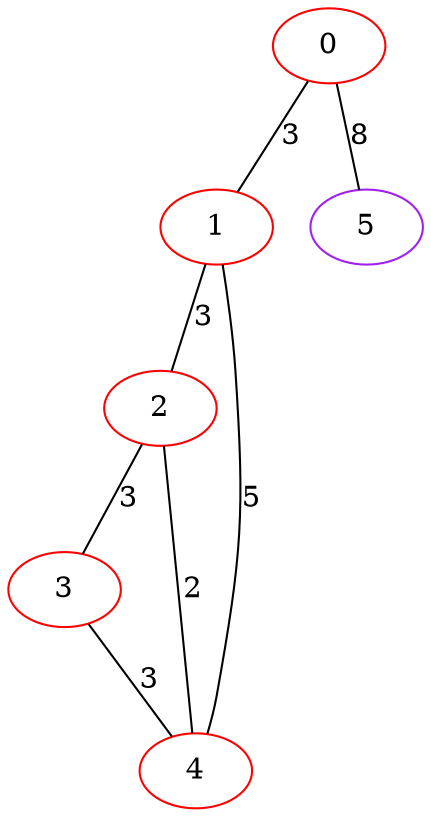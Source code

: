 graph "" {
0 [color=red, weight=1];
1 [color=red, weight=1];
2 [color=red, weight=1];
3 [color=red, weight=1];
4 [color=red, weight=1];
5 [color=purple, weight=4];
0 -- 1  [key=0, label=3];
0 -- 5  [key=0, label=8];
1 -- 2  [key=0, label=3];
1 -- 4  [key=0, label=5];
2 -- 3  [key=0, label=3];
2 -- 4  [key=0, label=2];
3 -- 4  [key=0, label=3];
}
